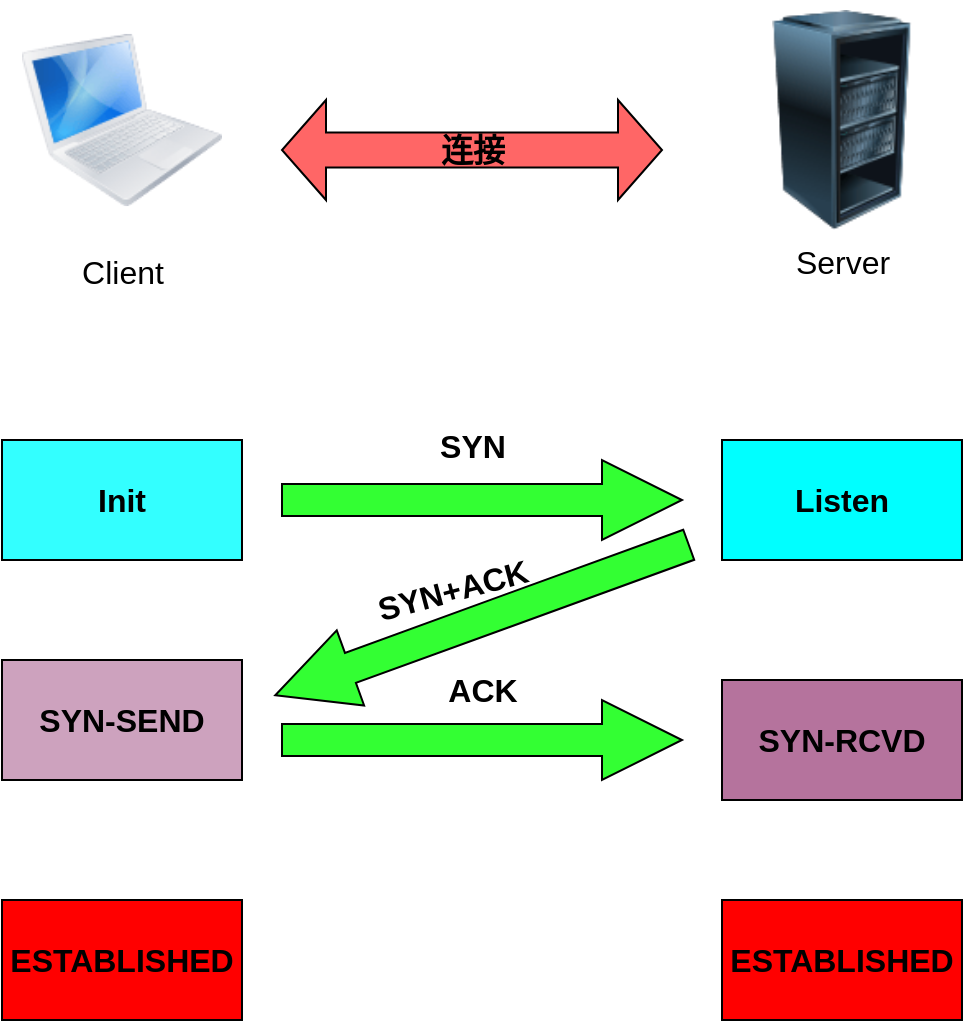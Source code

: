 <mxfile version="22.1.3" type="github">
  <diagram name="第 1 页" id="3QDnc7SnXCs9W3BizbBW">
    <mxGraphModel dx="1050" dy="530" grid="1" gridSize="10" guides="1" tooltips="1" connect="1" arrows="1" fold="1" page="1" pageScale="1" pageWidth="1200" pageHeight="1600" math="0" shadow="0">
      <root>
        <mxCell id="0" />
        <mxCell id="1" parent="0" />
        <mxCell id="E5dIcQQa5GQr08nAjdbo-1" value="Client" style="image;html=1;image=img/lib/clip_art/computers/MacBook_128x128.png;fontSize=16;" vertex="1" parent="1">
          <mxGeometry x="190" y="60" width="100" height="120" as="geometry" />
        </mxCell>
        <mxCell id="E5dIcQQa5GQr08nAjdbo-2" value="Server" style="image;html=1;image=img/lib/clip_art/computers/Server_Rack_Partial_128x128.png;fontSize=16;" vertex="1" parent="1">
          <mxGeometry x="550" y="65" width="100" height="110" as="geometry" />
        </mxCell>
        <mxCell id="E5dIcQQa5GQr08nAjdbo-3" value="&lt;b&gt;连接&lt;/b&gt;" style="html=1;shadow=0;dashed=0;align=center;verticalAlign=middle;shape=mxgraph.arrows2.twoWayArrow;dy=0.65;dx=22;fontSize=16;fillColor=#FF6666;" vertex="1" parent="1">
          <mxGeometry x="320" y="110" width="190" height="50" as="geometry" />
        </mxCell>
        <mxCell id="E5dIcQQa5GQr08nAjdbo-4" value="Init" style="rounded=0;whiteSpace=wrap;html=1;fontSize=16;fillColor=#33FFFF;fontStyle=1" vertex="1" parent="1">
          <mxGeometry x="180" y="280" width="120" height="60" as="geometry" />
        </mxCell>
        <mxCell id="E5dIcQQa5GQr08nAjdbo-5" value="SYN-SEND" style="rounded=0;whiteSpace=wrap;html=1;fontSize=16;fillColor=#CDA2BE;fontStyle=1" vertex="1" parent="1">
          <mxGeometry x="180" y="390" width="120" height="60" as="geometry" />
        </mxCell>
        <mxCell id="E5dIcQQa5GQr08nAjdbo-6" value="ESTABLISHED" style="rounded=0;whiteSpace=wrap;html=1;fontSize=16;fillColor=#FF0000;fontStyle=1" vertex="1" parent="1">
          <mxGeometry x="180" y="510" width="120" height="60" as="geometry" />
        </mxCell>
        <mxCell id="E5dIcQQa5GQr08nAjdbo-7" value="Listen" style="rounded=0;whiteSpace=wrap;html=1;fontSize=16;fillColor=#00FFFF;fontStyle=1" vertex="1" parent="1">
          <mxGeometry x="540" y="280" width="120" height="60" as="geometry" />
        </mxCell>
        <mxCell id="E5dIcQQa5GQr08nAjdbo-8" value="SYN-RCVD" style="rounded=0;whiteSpace=wrap;html=1;fontSize=16;fillColor=#B5739D;fontStyle=1" vertex="1" parent="1">
          <mxGeometry x="540" y="400" width="120" height="60" as="geometry" />
        </mxCell>
        <mxCell id="E5dIcQQa5GQr08nAjdbo-9" value="ESTABLISHED" style="rounded=0;whiteSpace=wrap;html=1;fontSize=16;fillColor=#FF0000;fontStyle=1" vertex="1" parent="1">
          <mxGeometry x="540" y="510" width="120" height="60" as="geometry" />
        </mxCell>
        <mxCell id="E5dIcQQa5GQr08nAjdbo-10" value="" style="html=1;shadow=0;dashed=0;align=center;verticalAlign=middle;shape=mxgraph.arrows2.arrow;dy=0.6;dx=40;notch=0;fontSize=16;fontStyle=1;fillColor=#33FF33;" vertex="1" parent="1">
          <mxGeometry x="320" y="290" width="200" height="40" as="geometry" />
        </mxCell>
        <mxCell id="E5dIcQQa5GQr08nAjdbo-11" value="SYN" style="text;html=1;align=center;verticalAlign=middle;resizable=0;points=[];autosize=1;strokeColor=none;fillColor=none;fontSize=16;fontStyle=1" vertex="1" parent="1">
          <mxGeometry x="385" y="268" width="60" height="30" as="geometry" />
        </mxCell>
        <mxCell id="E5dIcQQa5GQr08nAjdbo-12" value="" style="html=1;shadow=0;dashed=0;align=center;verticalAlign=middle;shape=mxgraph.arrows2.arrow;dy=0.6;dx=40;notch=0;fontSize=16;fontStyle=1;fillColor=#33FF33;" vertex="1" parent="1">
          <mxGeometry x="320" y="410" width="200" height="40" as="geometry" />
        </mxCell>
        <mxCell id="E5dIcQQa5GQr08nAjdbo-13" value="ACK" style="text;html=1;align=center;verticalAlign=middle;resizable=0;points=[];autosize=1;strokeColor=none;fillColor=none;fontSize=16;fontStyle=1" vertex="1" parent="1">
          <mxGeometry x="390" y="390" width="60" height="30" as="geometry" />
        </mxCell>
        <mxCell id="E5dIcQQa5GQr08nAjdbo-14" value="" style="html=1;shadow=0;dashed=0;align=center;verticalAlign=middle;shape=mxgraph.arrows2.arrow;dy=0.6;dx=40;flipH=1;notch=0;rotation=-20;fontSize=16;fontStyle=1;fillColor=#33FF33;" vertex="1" parent="1">
          <mxGeometry x="310" y="350" width="220" height="40" as="geometry" />
        </mxCell>
        <mxCell id="E5dIcQQa5GQr08nAjdbo-15" value="SYN+ACK" style="text;html=1;align=center;verticalAlign=middle;resizable=0;points=[];autosize=1;strokeColor=none;fillColor=none;rotation=-15;fontSize=16;fontStyle=1" vertex="1" parent="1">
          <mxGeometry x="355" y="340" width="100" height="30" as="geometry" />
        </mxCell>
      </root>
    </mxGraphModel>
  </diagram>
</mxfile>
